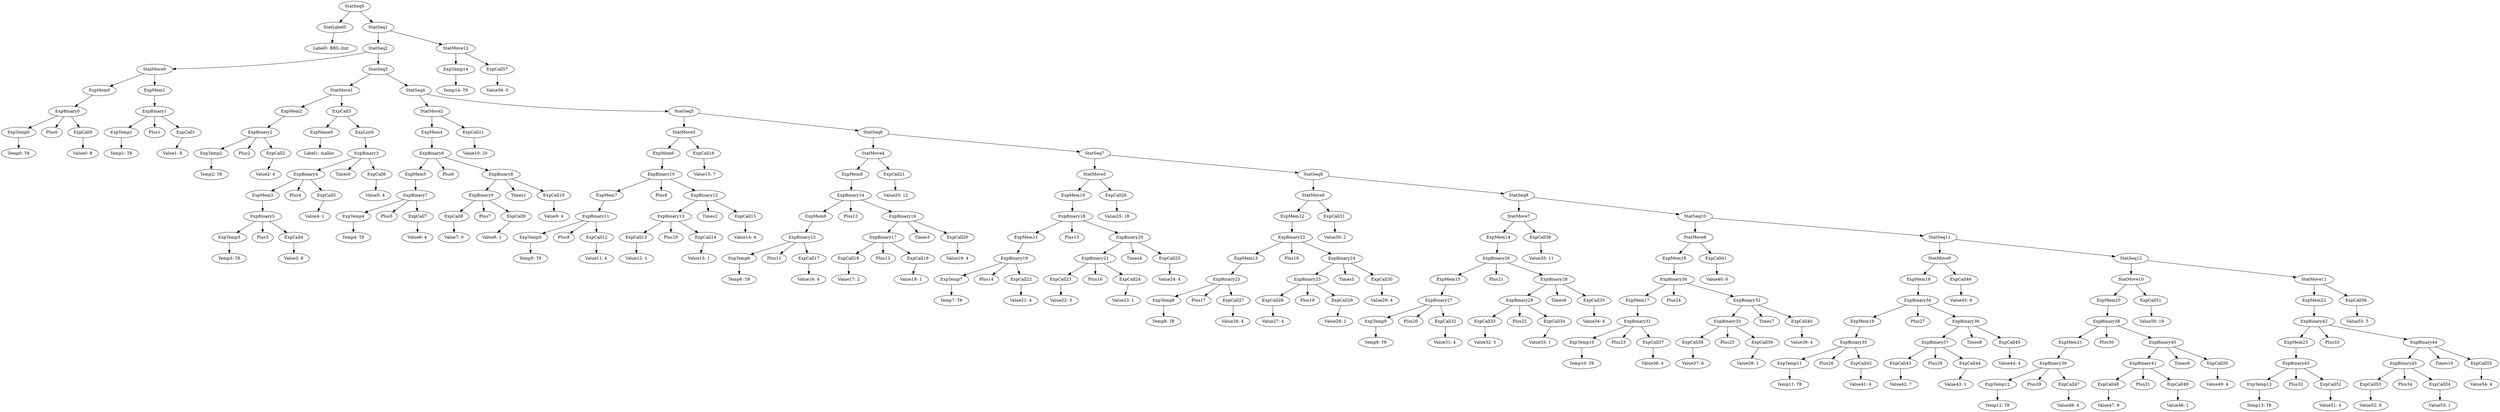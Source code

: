 digraph {
	ordering = out;
	StatMove12 -> ExpTemp14;
	StatMove12 -> ExpCall57;
	ExpTemp14 -> "Temp14: T9";
	ExpCall56 -> "Value55: 5";
	ExpMem22 -> ExpBinary42;
	ExpCall55 -> "Value54: 4";
	ExpCall54 -> "Value53: 1";
	ExpCall53 -> "Value52: 9";
	ExpMem23 -> ExpBinary43;
	ExpCall52 -> "Value51: 4";
	ExpTemp13 -> "Temp13: T8";
	StatSeq12 -> StatMove10;
	StatSeq12 -> StatMove11;
	StatMove10 -> ExpMem20;
	StatMove10 -> ExpCall51;
	ExpMem20 -> ExpBinary38;
	ExpCall49 -> "Value48: 1";
	ExpBinary38 -> ExpMem21;
	ExpBinary38 -> Plus30;
	ExpBinary38 -> ExpBinary40;
	ExpBinary39 -> ExpTemp12;
	ExpBinary39 -> Plus29;
	ExpBinary39 -> ExpCall47;
	ExpTemp12 -> "Temp12: T8";
	StatSeq11 -> StatMove9;
	StatSeq11 -> StatSeq12;
	ExpMem18 -> ExpBinary34;
	ExpCall45 -> "Value44: 4";
	ExpBinary37 -> ExpCall43;
	ExpBinary37 -> Plus28;
	ExpBinary37 -> ExpCall44;
	ExpBinary34 -> ExpMem19;
	ExpBinary34 -> Plus27;
	ExpBinary34 -> ExpBinary36;
	StatMove9 -> ExpMem18;
	StatMove9 -> ExpCall46;
	ExpCall42 -> "Value41: 4";
	ExpBinary41 -> ExpCall48;
	ExpBinary41 -> Plus31;
	ExpBinary41 -> ExpCall49;
	ExpBinary35 -> ExpTemp11;
	ExpBinary35 -> Plus26;
	ExpBinary35 -> ExpCall42;
	ExpTemp11 -> "Temp11: T8";
	StatSeq10 -> StatMove8;
	StatSeq10 -> StatSeq11;
	ExpCall41 -> "Value40: 6";
	StatMove8 -> ExpMem16;
	StatMove8 -> ExpCall41;
	ExpCall39 -> "Value38: 1";
	ExpBinary33 -> ExpCall38;
	ExpBinary33 -> Plus25;
	ExpBinary33 -> ExpCall39;
	ExpCall38 -> "Value37: 6";
	ExpMem17 -> ExpBinary31;
	ExpCall37 -> "Value36: 4";
	StatSeq9 -> StatMove7;
	StatSeq9 -> StatSeq10;
	StatMove7 -> ExpMem14;
	StatMove7 -> ExpCall36;
	ExpMem14 -> ExpBinary26;
	ExpCall35 -> "Value34: 4";
	ExpBinary28 -> ExpBinary29;
	ExpBinary28 -> Times6;
	ExpBinary28 -> ExpCall35;
	ExpCall34 -> "Value33: 1";
	ExpCall33 -> "Value32: 5";
	ExpBinary40 -> ExpBinary41;
	ExpBinary40 -> Times9;
	ExpBinary40 -> ExpCall50;
	ExpBinary26 -> ExpMem15;
	ExpBinary26 -> Plus21;
	ExpBinary26 -> ExpBinary28;
	ExpCall32 -> "Value31: 4";
	StatSeq8 -> StatMove6;
	StatSeq8 -> StatSeq9;
	ExpCall31 -> "Value30: 2";
	ExpMem19 -> ExpBinary35;
	StatMove6 -> ExpMem12;
	StatMove6 -> ExpCall31;
	ExpCall11 -> "Value10: 20";
	ExpMem12 -> ExpBinary22;
	ExpBinary8 -> ExpBinary9;
	ExpBinary8 -> Times1;
	ExpBinary8 -> ExpCall10;
	ExpTemp4 -> "Temp4: T8";
	StatSeq3 -> StatMove1;
	StatSeq3 -> StatSeq4;
	ExpBinary27 -> ExpTemp9;
	ExpBinary27 -> Plus20;
	ExpBinary27 -> ExpCall32;
	ExpList0 -> ExpBinary3;
	ExpMem7 -> ExpBinary11;
	ExpBinary3 -> ExpBinary4;
	ExpBinary3 -> Times0;
	ExpBinary3 -> ExpCall6;
	ExpCall46 -> "Value45: 9";
	ExpCall9 -> "Value8: 1";
	ExpMem3 -> ExpBinary5;
	ExpCall8 -> "Value7: 0";
	ExpBinary1 -> ExpTemp1;
	ExpBinary1 -> Plus1;
	ExpBinary1 -> ExpCall1;
	ExpMem16 -> ExpBinary30;
	ExpBinary6 -> ExpMem5;
	ExpBinary6 -> Plus6;
	ExpBinary6 -> ExpBinary8;
	ExpMem0 -> ExpBinary0;
	ExpCall18 -> "Value17: 2";
	ExpCall50 -> "Value49: 4";
	ExpBinary5 -> ExpTemp3;
	ExpBinary5 -> Plus3;
	ExpBinary5 -> ExpCall4;
	ExpBinary2 -> ExpTemp2;
	ExpBinary2 -> Plus2;
	ExpBinary2 -> ExpCall2;
	ExpMem5 -> ExpBinary7;
	ExpBinary30 -> ExpMem17;
	ExpBinary30 -> Plus24;
	ExpBinary30 -> ExpBinary32;
	ExpBinary9 -> ExpCall8;
	ExpBinary9 -> Plus7;
	ExpBinary9 -> ExpCall9;
	ExpBinary7 -> ExpTemp4;
	ExpBinary7 -> Plus5;
	ExpBinary7 -> ExpCall7;
	ExpCall13 -> "Value12: 1";
	ExpMem15 -> ExpBinary27;
	ExpTemp8 -> "Temp8: T8";
	StatLabel0 -> "Label0: BBS::Init";
	ExpBinary22 -> ExpMem13;
	ExpBinary22 -> Plus18;
	ExpBinary22 -> ExpBinary24;
	ExpBinary4 -> ExpMem3;
	ExpBinary4 -> Plus4;
	ExpBinary4 -> ExpCall5;
	ExpTemp1 -> "Temp1: T8";
	ExpMem21 -> ExpBinary39;
	StatSeq0 -> StatLabel0;
	StatSeq0 -> StatSeq1;
	ExpCall36 -> "Value35: 11";
	ExpCall10 -> "Value9: 4";
	ExpBinary36 -> ExpBinary37;
	ExpBinary36 -> Times8;
	ExpBinary36 -> ExpCall45;
	ExpTemp3 -> "Temp3: T8";
	ExpTemp0 -> "Temp0: T8";
	ExpTemp7 -> "Temp7: T8";
	StatSeq4 -> StatMove2;
	StatSeq4 -> StatSeq5;
	ExpCall0 -> "Value0: 8";
	ExpBinary13 -> ExpCall13;
	ExpBinary13 -> Plus10;
	ExpBinary13 -> ExpCall14;
	StatMove2 -> ExpMem4;
	StatMove2 -> ExpCall11;
	ExpBinary23 -> ExpTemp8;
	ExpBinary23 -> Plus17;
	ExpBinary23 -> ExpCall27;
	StatSeq1 -> StatSeq2;
	StatSeq1 -> StatMove12;
	ExpMem2 -> ExpBinary2;
	ExpCall1 -> "Value1: 8";
	StatMove0 -> ExpMem0;
	StatMove0 -> ExpMem1;
	ExpBinary31 -> ExpTemp10;
	ExpBinary31 -> Plus23;
	ExpBinary31 -> ExpCall37;
	ExpBinary11 -> ExpTemp5;
	ExpBinary11 -> Plus8;
	ExpBinary11 -> ExpCall12;
	ExpMem4 -> ExpBinary6;
	ExpCall47 -> "Value46: 4";
	ExpCall28 -> "Value27: 4";
	ExpBinary32 -> ExpBinary33;
	ExpBinary32 -> Times7;
	ExpBinary32 -> ExpCall40;
	ExpBinary0 -> ExpTemp0;
	ExpBinary0 -> Plus0;
	ExpBinary0 -> ExpCall0;
	ExpBinary44 -> ExpBinary45;
	ExpBinary44 -> Times10;
	ExpBinary44 -> ExpCall55;
	ExpMem1 -> ExpBinary1;
	ExpMem9 -> ExpBinary15;
	ExpCall27 -> "Value26: 4";
	StatSeq2 -> StatMove0;
	StatSeq2 -> StatSeq3;
	ExpCall44 -> "Value43: 1";
	ExpCall40 -> "Value39: 4";
	ExpCall20 -> "Value19: 4";
	ExpTemp2 -> "Temp2: T8";
	ExpBinary25 -> ExpCall28;
	ExpBinary25 -> Plus19;
	ExpBinary25 -> ExpCall29;
	ExpCall43 -> "Value42: 7";
	StatMove1 -> ExpMem2;
	StatMove1 -> ExpCall3;
	ExpMem13 -> ExpBinary23;
	ExpName0 -> "Label1: malloc";
	ExpCall23 -> "Value22: 3";
	ExpBinary42 -> ExpMem23;
	ExpBinary42 -> Plus33;
	ExpBinary42 -> ExpBinary44;
	ExpTemp9 -> "Temp9: T8";
	ExpCall4 -> "Value3: 8";
	ExpBinary10 -> ExpMem7;
	ExpBinary10 -> Plus9;
	ExpBinary10 -> ExpBinary12;
	ExpCall25 -> "Value24: 4";
	ExpCall14 -> "Value13: 1";
	ExpCall26 -> "Value25: 18";
	ExpBinary16 -> ExpBinary17;
	ExpBinary16 -> Times3;
	ExpBinary16 -> ExpCall20;
	ExpBinary12 -> ExpBinary13;
	ExpBinary12 -> Times2;
	ExpBinary12 -> ExpCall15;
	StatSeq7 -> StatMove5;
	StatSeq7 -> StatSeq8;
	ExpCall51 -> "Value50: 19";
	ExpCall15 -> "Value14: 4";
	ExpCall29 -> "Value28: 1";
	ExpMem6 -> ExpBinary10;
	StatMove3 -> ExpMem6;
	StatMove3 -> ExpCall16;
	ExpCall16 -> "Value15: 7";
	ExpTemp6 -> "Temp6: T8";
	ExpCall2 -> "Value2: 4";
	ExpBinary15 -> ExpTemp6;
	ExpBinary15 -> Plus11;
	ExpBinary15 -> ExpCall17;
	ExpCall17 -> "Value16: 4";
	ExpBinary29 -> ExpCall33;
	ExpBinary29 -> Plus22;
	ExpBinary29 -> ExpCall34;
	StatSeq5 -> StatMove3;
	StatSeq5 -> StatSeq6;
	ExpBinary14 -> ExpMem9;
	ExpBinary14 -> Plus12;
	ExpBinary14 -> ExpBinary16;
	ExpTemp5 -> "Temp5: T8";
	ExpBinary17 -> ExpCall18;
	ExpBinary17 -> Plus13;
	ExpBinary17 -> ExpCall19;
	ExpCall7 -> "Value6: 4";
	ExpCall19 -> "Value18: 1";
	StatMove11 -> ExpMem22;
	StatMove11 -> ExpCall56;
	ExpMem11 -> ExpBinary19;
	ExpCall48 -> "Value47: 8";
	ExpMem8 -> ExpBinary14;
	ExpCall21 -> "Value20: 12";
	StatSeq6 -> StatMove4;
	StatSeq6 -> StatSeq7;
	ExpCall24 -> "Value23: 1";
	ExpBinary19 -> ExpTemp7;
	ExpBinary19 -> Plus14;
	ExpBinary19 -> ExpCall22;
	ExpCall3 -> ExpName0;
	ExpCall3 -> ExpList0;
	ExpCall22 -> "Value21: 4";
	ExpCall57 -> "Value56: 0";
	ExpBinary18 -> ExpMem11;
	ExpBinary18 -> Plus15;
	ExpBinary18 -> ExpBinary20;
	ExpTemp10 -> "Temp10: T8";
	ExpCall6 -> "Value5: 4";
	ExpMem10 -> ExpBinary18;
	ExpCall5 -> "Value4: 1";
	ExpBinary21 -> ExpCall23;
	ExpBinary21 -> Plus16;
	ExpBinary21 -> ExpCall24;
	ExpBinary20 -> ExpBinary21;
	ExpBinary20 -> Times4;
	ExpBinary20 -> ExpCall25;
	ExpCall12 -> "Value11: 4";
	StatMove4 -> ExpMem8;
	StatMove4 -> ExpCall21;
	StatMove5 -> ExpMem10;
	StatMove5 -> ExpCall26;
	ExpBinary45 -> ExpCall53;
	ExpBinary45 -> Plus34;
	ExpBinary45 -> ExpCall54;
	ExpBinary43 -> ExpTemp13;
	ExpBinary43 -> Plus32;
	ExpBinary43 -> ExpCall52;
	ExpBinary24 -> ExpBinary25;
	ExpBinary24 -> Times5;
	ExpBinary24 -> ExpCall30;
	ExpCall30 -> "Value29: 4";
}

